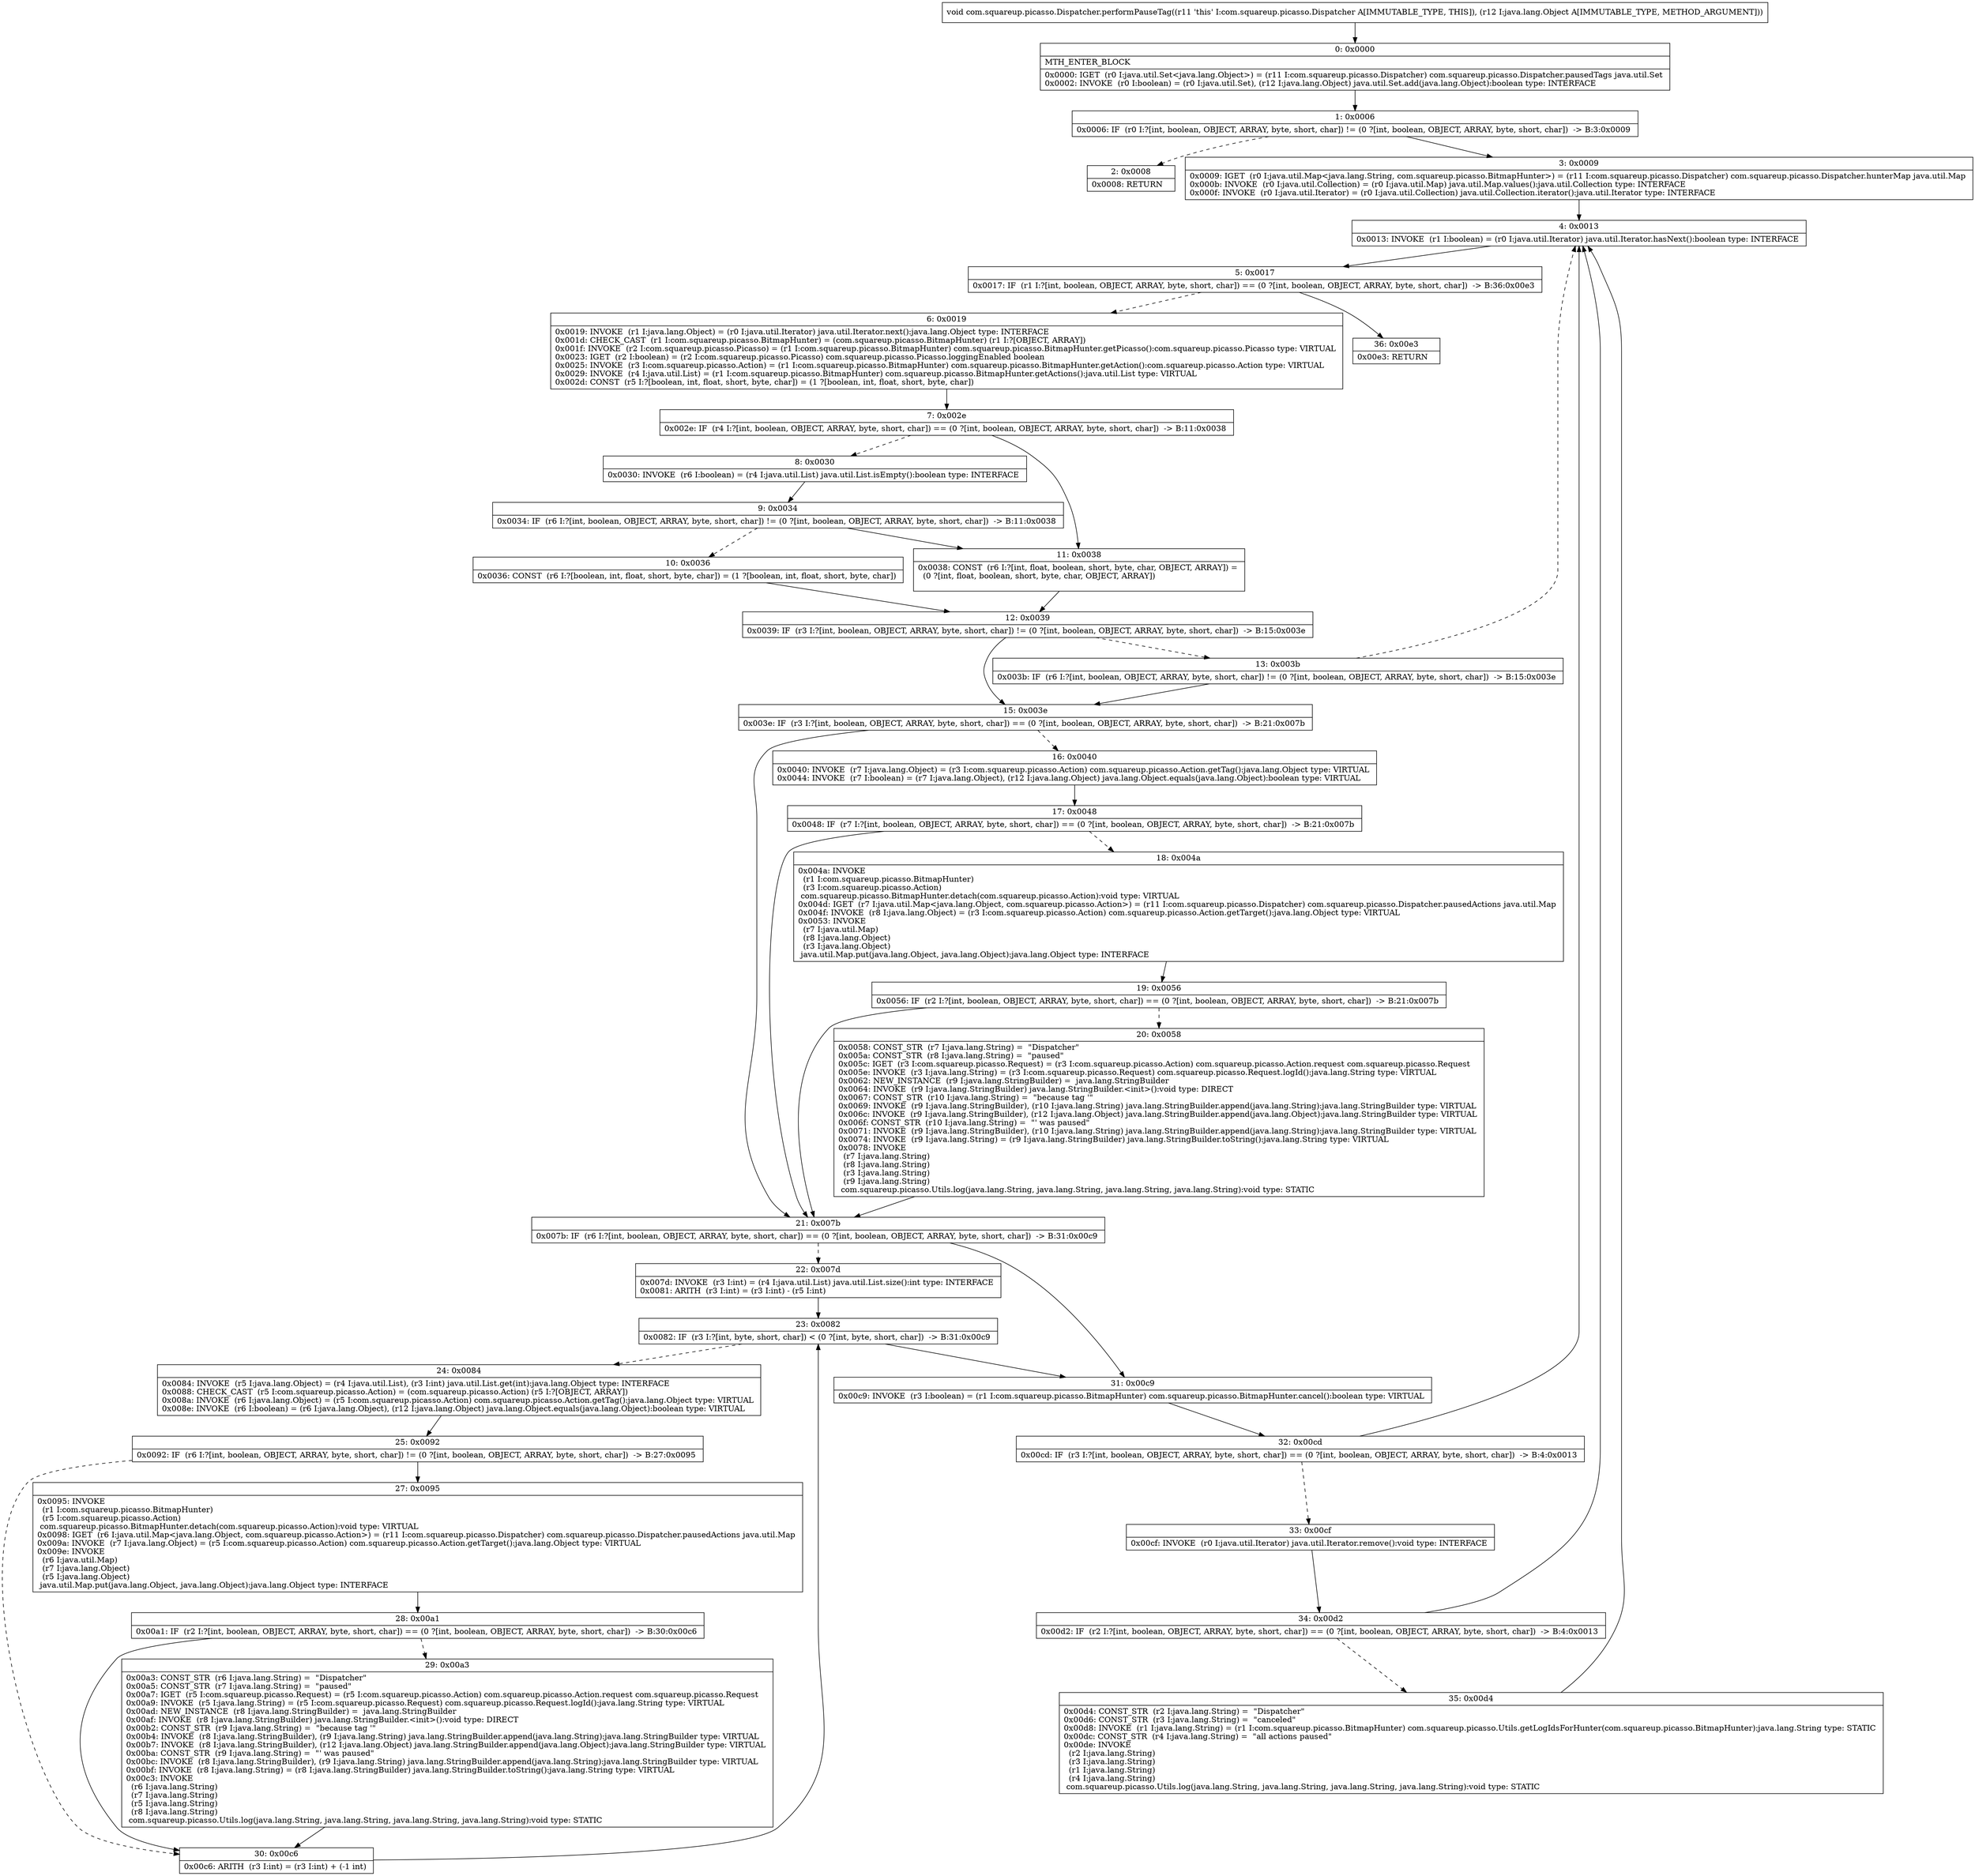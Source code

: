 digraph "CFG forcom.squareup.picasso.Dispatcher.performPauseTag(Ljava\/lang\/Object;)V" {
Node_0 [shape=record,label="{0\:\ 0x0000|MTH_ENTER_BLOCK\l|0x0000: IGET  (r0 I:java.util.Set\<java.lang.Object\>) = (r11 I:com.squareup.picasso.Dispatcher) com.squareup.picasso.Dispatcher.pausedTags java.util.Set \l0x0002: INVOKE  (r0 I:boolean) = (r0 I:java.util.Set), (r12 I:java.lang.Object) java.util.Set.add(java.lang.Object):boolean type: INTERFACE \l}"];
Node_1 [shape=record,label="{1\:\ 0x0006|0x0006: IF  (r0 I:?[int, boolean, OBJECT, ARRAY, byte, short, char]) != (0 ?[int, boolean, OBJECT, ARRAY, byte, short, char])  \-\> B:3:0x0009 \l}"];
Node_2 [shape=record,label="{2\:\ 0x0008|0x0008: RETURN   \l}"];
Node_3 [shape=record,label="{3\:\ 0x0009|0x0009: IGET  (r0 I:java.util.Map\<java.lang.String, com.squareup.picasso.BitmapHunter\>) = (r11 I:com.squareup.picasso.Dispatcher) com.squareup.picasso.Dispatcher.hunterMap java.util.Map \l0x000b: INVOKE  (r0 I:java.util.Collection) = (r0 I:java.util.Map) java.util.Map.values():java.util.Collection type: INTERFACE \l0x000f: INVOKE  (r0 I:java.util.Iterator) = (r0 I:java.util.Collection) java.util.Collection.iterator():java.util.Iterator type: INTERFACE \l}"];
Node_4 [shape=record,label="{4\:\ 0x0013|0x0013: INVOKE  (r1 I:boolean) = (r0 I:java.util.Iterator) java.util.Iterator.hasNext():boolean type: INTERFACE \l}"];
Node_5 [shape=record,label="{5\:\ 0x0017|0x0017: IF  (r1 I:?[int, boolean, OBJECT, ARRAY, byte, short, char]) == (0 ?[int, boolean, OBJECT, ARRAY, byte, short, char])  \-\> B:36:0x00e3 \l}"];
Node_6 [shape=record,label="{6\:\ 0x0019|0x0019: INVOKE  (r1 I:java.lang.Object) = (r0 I:java.util.Iterator) java.util.Iterator.next():java.lang.Object type: INTERFACE \l0x001d: CHECK_CAST  (r1 I:com.squareup.picasso.BitmapHunter) = (com.squareup.picasso.BitmapHunter) (r1 I:?[OBJECT, ARRAY]) \l0x001f: INVOKE  (r2 I:com.squareup.picasso.Picasso) = (r1 I:com.squareup.picasso.BitmapHunter) com.squareup.picasso.BitmapHunter.getPicasso():com.squareup.picasso.Picasso type: VIRTUAL \l0x0023: IGET  (r2 I:boolean) = (r2 I:com.squareup.picasso.Picasso) com.squareup.picasso.Picasso.loggingEnabled boolean \l0x0025: INVOKE  (r3 I:com.squareup.picasso.Action) = (r1 I:com.squareup.picasso.BitmapHunter) com.squareup.picasso.BitmapHunter.getAction():com.squareup.picasso.Action type: VIRTUAL \l0x0029: INVOKE  (r4 I:java.util.List) = (r1 I:com.squareup.picasso.BitmapHunter) com.squareup.picasso.BitmapHunter.getActions():java.util.List type: VIRTUAL \l0x002d: CONST  (r5 I:?[boolean, int, float, short, byte, char]) = (1 ?[boolean, int, float, short, byte, char]) \l}"];
Node_7 [shape=record,label="{7\:\ 0x002e|0x002e: IF  (r4 I:?[int, boolean, OBJECT, ARRAY, byte, short, char]) == (0 ?[int, boolean, OBJECT, ARRAY, byte, short, char])  \-\> B:11:0x0038 \l}"];
Node_8 [shape=record,label="{8\:\ 0x0030|0x0030: INVOKE  (r6 I:boolean) = (r4 I:java.util.List) java.util.List.isEmpty():boolean type: INTERFACE \l}"];
Node_9 [shape=record,label="{9\:\ 0x0034|0x0034: IF  (r6 I:?[int, boolean, OBJECT, ARRAY, byte, short, char]) != (0 ?[int, boolean, OBJECT, ARRAY, byte, short, char])  \-\> B:11:0x0038 \l}"];
Node_10 [shape=record,label="{10\:\ 0x0036|0x0036: CONST  (r6 I:?[boolean, int, float, short, byte, char]) = (1 ?[boolean, int, float, short, byte, char]) \l}"];
Node_11 [shape=record,label="{11\:\ 0x0038|0x0038: CONST  (r6 I:?[int, float, boolean, short, byte, char, OBJECT, ARRAY]) = \l  (0 ?[int, float, boolean, short, byte, char, OBJECT, ARRAY])\l \l}"];
Node_12 [shape=record,label="{12\:\ 0x0039|0x0039: IF  (r3 I:?[int, boolean, OBJECT, ARRAY, byte, short, char]) != (0 ?[int, boolean, OBJECT, ARRAY, byte, short, char])  \-\> B:15:0x003e \l}"];
Node_13 [shape=record,label="{13\:\ 0x003b|0x003b: IF  (r6 I:?[int, boolean, OBJECT, ARRAY, byte, short, char]) != (0 ?[int, boolean, OBJECT, ARRAY, byte, short, char])  \-\> B:15:0x003e \l}"];
Node_15 [shape=record,label="{15\:\ 0x003e|0x003e: IF  (r3 I:?[int, boolean, OBJECT, ARRAY, byte, short, char]) == (0 ?[int, boolean, OBJECT, ARRAY, byte, short, char])  \-\> B:21:0x007b \l}"];
Node_16 [shape=record,label="{16\:\ 0x0040|0x0040: INVOKE  (r7 I:java.lang.Object) = (r3 I:com.squareup.picasso.Action) com.squareup.picasso.Action.getTag():java.lang.Object type: VIRTUAL \l0x0044: INVOKE  (r7 I:boolean) = (r7 I:java.lang.Object), (r12 I:java.lang.Object) java.lang.Object.equals(java.lang.Object):boolean type: VIRTUAL \l}"];
Node_17 [shape=record,label="{17\:\ 0x0048|0x0048: IF  (r7 I:?[int, boolean, OBJECT, ARRAY, byte, short, char]) == (0 ?[int, boolean, OBJECT, ARRAY, byte, short, char])  \-\> B:21:0x007b \l}"];
Node_18 [shape=record,label="{18\:\ 0x004a|0x004a: INVOKE  \l  (r1 I:com.squareup.picasso.BitmapHunter)\l  (r3 I:com.squareup.picasso.Action)\l com.squareup.picasso.BitmapHunter.detach(com.squareup.picasso.Action):void type: VIRTUAL \l0x004d: IGET  (r7 I:java.util.Map\<java.lang.Object, com.squareup.picasso.Action\>) = (r11 I:com.squareup.picasso.Dispatcher) com.squareup.picasso.Dispatcher.pausedActions java.util.Map \l0x004f: INVOKE  (r8 I:java.lang.Object) = (r3 I:com.squareup.picasso.Action) com.squareup.picasso.Action.getTarget():java.lang.Object type: VIRTUAL \l0x0053: INVOKE  \l  (r7 I:java.util.Map)\l  (r8 I:java.lang.Object)\l  (r3 I:java.lang.Object)\l java.util.Map.put(java.lang.Object, java.lang.Object):java.lang.Object type: INTERFACE \l}"];
Node_19 [shape=record,label="{19\:\ 0x0056|0x0056: IF  (r2 I:?[int, boolean, OBJECT, ARRAY, byte, short, char]) == (0 ?[int, boolean, OBJECT, ARRAY, byte, short, char])  \-\> B:21:0x007b \l}"];
Node_20 [shape=record,label="{20\:\ 0x0058|0x0058: CONST_STR  (r7 I:java.lang.String) =  \"Dispatcher\" \l0x005a: CONST_STR  (r8 I:java.lang.String) =  \"paused\" \l0x005c: IGET  (r3 I:com.squareup.picasso.Request) = (r3 I:com.squareup.picasso.Action) com.squareup.picasso.Action.request com.squareup.picasso.Request \l0x005e: INVOKE  (r3 I:java.lang.String) = (r3 I:com.squareup.picasso.Request) com.squareup.picasso.Request.logId():java.lang.String type: VIRTUAL \l0x0062: NEW_INSTANCE  (r9 I:java.lang.StringBuilder) =  java.lang.StringBuilder \l0x0064: INVOKE  (r9 I:java.lang.StringBuilder) java.lang.StringBuilder.\<init\>():void type: DIRECT \l0x0067: CONST_STR  (r10 I:java.lang.String) =  \"because tag '\" \l0x0069: INVOKE  (r9 I:java.lang.StringBuilder), (r10 I:java.lang.String) java.lang.StringBuilder.append(java.lang.String):java.lang.StringBuilder type: VIRTUAL \l0x006c: INVOKE  (r9 I:java.lang.StringBuilder), (r12 I:java.lang.Object) java.lang.StringBuilder.append(java.lang.Object):java.lang.StringBuilder type: VIRTUAL \l0x006f: CONST_STR  (r10 I:java.lang.String) =  \"' was paused\" \l0x0071: INVOKE  (r9 I:java.lang.StringBuilder), (r10 I:java.lang.String) java.lang.StringBuilder.append(java.lang.String):java.lang.StringBuilder type: VIRTUAL \l0x0074: INVOKE  (r9 I:java.lang.String) = (r9 I:java.lang.StringBuilder) java.lang.StringBuilder.toString():java.lang.String type: VIRTUAL \l0x0078: INVOKE  \l  (r7 I:java.lang.String)\l  (r8 I:java.lang.String)\l  (r3 I:java.lang.String)\l  (r9 I:java.lang.String)\l com.squareup.picasso.Utils.log(java.lang.String, java.lang.String, java.lang.String, java.lang.String):void type: STATIC \l}"];
Node_21 [shape=record,label="{21\:\ 0x007b|0x007b: IF  (r6 I:?[int, boolean, OBJECT, ARRAY, byte, short, char]) == (0 ?[int, boolean, OBJECT, ARRAY, byte, short, char])  \-\> B:31:0x00c9 \l}"];
Node_22 [shape=record,label="{22\:\ 0x007d|0x007d: INVOKE  (r3 I:int) = (r4 I:java.util.List) java.util.List.size():int type: INTERFACE \l0x0081: ARITH  (r3 I:int) = (r3 I:int) \- (r5 I:int) \l}"];
Node_23 [shape=record,label="{23\:\ 0x0082|0x0082: IF  (r3 I:?[int, byte, short, char]) \< (0 ?[int, byte, short, char])  \-\> B:31:0x00c9 \l}"];
Node_24 [shape=record,label="{24\:\ 0x0084|0x0084: INVOKE  (r5 I:java.lang.Object) = (r4 I:java.util.List), (r3 I:int) java.util.List.get(int):java.lang.Object type: INTERFACE \l0x0088: CHECK_CAST  (r5 I:com.squareup.picasso.Action) = (com.squareup.picasso.Action) (r5 I:?[OBJECT, ARRAY]) \l0x008a: INVOKE  (r6 I:java.lang.Object) = (r5 I:com.squareup.picasso.Action) com.squareup.picasso.Action.getTag():java.lang.Object type: VIRTUAL \l0x008e: INVOKE  (r6 I:boolean) = (r6 I:java.lang.Object), (r12 I:java.lang.Object) java.lang.Object.equals(java.lang.Object):boolean type: VIRTUAL \l}"];
Node_25 [shape=record,label="{25\:\ 0x0092|0x0092: IF  (r6 I:?[int, boolean, OBJECT, ARRAY, byte, short, char]) != (0 ?[int, boolean, OBJECT, ARRAY, byte, short, char])  \-\> B:27:0x0095 \l}"];
Node_27 [shape=record,label="{27\:\ 0x0095|0x0095: INVOKE  \l  (r1 I:com.squareup.picasso.BitmapHunter)\l  (r5 I:com.squareup.picasso.Action)\l com.squareup.picasso.BitmapHunter.detach(com.squareup.picasso.Action):void type: VIRTUAL \l0x0098: IGET  (r6 I:java.util.Map\<java.lang.Object, com.squareup.picasso.Action\>) = (r11 I:com.squareup.picasso.Dispatcher) com.squareup.picasso.Dispatcher.pausedActions java.util.Map \l0x009a: INVOKE  (r7 I:java.lang.Object) = (r5 I:com.squareup.picasso.Action) com.squareup.picasso.Action.getTarget():java.lang.Object type: VIRTUAL \l0x009e: INVOKE  \l  (r6 I:java.util.Map)\l  (r7 I:java.lang.Object)\l  (r5 I:java.lang.Object)\l java.util.Map.put(java.lang.Object, java.lang.Object):java.lang.Object type: INTERFACE \l}"];
Node_28 [shape=record,label="{28\:\ 0x00a1|0x00a1: IF  (r2 I:?[int, boolean, OBJECT, ARRAY, byte, short, char]) == (0 ?[int, boolean, OBJECT, ARRAY, byte, short, char])  \-\> B:30:0x00c6 \l}"];
Node_29 [shape=record,label="{29\:\ 0x00a3|0x00a3: CONST_STR  (r6 I:java.lang.String) =  \"Dispatcher\" \l0x00a5: CONST_STR  (r7 I:java.lang.String) =  \"paused\" \l0x00a7: IGET  (r5 I:com.squareup.picasso.Request) = (r5 I:com.squareup.picasso.Action) com.squareup.picasso.Action.request com.squareup.picasso.Request \l0x00a9: INVOKE  (r5 I:java.lang.String) = (r5 I:com.squareup.picasso.Request) com.squareup.picasso.Request.logId():java.lang.String type: VIRTUAL \l0x00ad: NEW_INSTANCE  (r8 I:java.lang.StringBuilder) =  java.lang.StringBuilder \l0x00af: INVOKE  (r8 I:java.lang.StringBuilder) java.lang.StringBuilder.\<init\>():void type: DIRECT \l0x00b2: CONST_STR  (r9 I:java.lang.String) =  \"because tag '\" \l0x00b4: INVOKE  (r8 I:java.lang.StringBuilder), (r9 I:java.lang.String) java.lang.StringBuilder.append(java.lang.String):java.lang.StringBuilder type: VIRTUAL \l0x00b7: INVOKE  (r8 I:java.lang.StringBuilder), (r12 I:java.lang.Object) java.lang.StringBuilder.append(java.lang.Object):java.lang.StringBuilder type: VIRTUAL \l0x00ba: CONST_STR  (r9 I:java.lang.String) =  \"' was paused\" \l0x00bc: INVOKE  (r8 I:java.lang.StringBuilder), (r9 I:java.lang.String) java.lang.StringBuilder.append(java.lang.String):java.lang.StringBuilder type: VIRTUAL \l0x00bf: INVOKE  (r8 I:java.lang.String) = (r8 I:java.lang.StringBuilder) java.lang.StringBuilder.toString():java.lang.String type: VIRTUAL \l0x00c3: INVOKE  \l  (r6 I:java.lang.String)\l  (r7 I:java.lang.String)\l  (r5 I:java.lang.String)\l  (r8 I:java.lang.String)\l com.squareup.picasso.Utils.log(java.lang.String, java.lang.String, java.lang.String, java.lang.String):void type: STATIC \l}"];
Node_30 [shape=record,label="{30\:\ 0x00c6|0x00c6: ARITH  (r3 I:int) = (r3 I:int) + (\-1 int) \l}"];
Node_31 [shape=record,label="{31\:\ 0x00c9|0x00c9: INVOKE  (r3 I:boolean) = (r1 I:com.squareup.picasso.BitmapHunter) com.squareup.picasso.BitmapHunter.cancel():boolean type: VIRTUAL \l}"];
Node_32 [shape=record,label="{32\:\ 0x00cd|0x00cd: IF  (r3 I:?[int, boolean, OBJECT, ARRAY, byte, short, char]) == (0 ?[int, boolean, OBJECT, ARRAY, byte, short, char])  \-\> B:4:0x0013 \l}"];
Node_33 [shape=record,label="{33\:\ 0x00cf|0x00cf: INVOKE  (r0 I:java.util.Iterator) java.util.Iterator.remove():void type: INTERFACE \l}"];
Node_34 [shape=record,label="{34\:\ 0x00d2|0x00d2: IF  (r2 I:?[int, boolean, OBJECT, ARRAY, byte, short, char]) == (0 ?[int, boolean, OBJECT, ARRAY, byte, short, char])  \-\> B:4:0x0013 \l}"];
Node_35 [shape=record,label="{35\:\ 0x00d4|0x00d4: CONST_STR  (r2 I:java.lang.String) =  \"Dispatcher\" \l0x00d6: CONST_STR  (r3 I:java.lang.String) =  \"canceled\" \l0x00d8: INVOKE  (r1 I:java.lang.String) = (r1 I:com.squareup.picasso.BitmapHunter) com.squareup.picasso.Utils.getLogIdsForHunter(com.squareup.picasso.BitmapHunter):java.lang.String type: STATIC \l0x00dc: CONST_STR  (r4 I:java.lang.String) =  \"all actions paused\" \l0x00de: INVOKE  \l  (r2 I:java.lang.String)\l  (r3 I:java.lang.String)\l  (r1 I:java.lang.String)\l  (r4 I:java.lang.String)\l com.squareup.picasso.Utils.log(java.lang.String, java.lang.String, java.lang.String, java.lang.String):void type: STATIC \l}"];
Node_36 [shape=record,label="{36\:\ 0x00e3|0x00e3: RETURN   \l}"];
MethodNode[shape=record,label="{void com.squareup.picasso.Dispatcher.performPauseTag((r11 'this' I:com.squareup.picasso.Dispatcher A[IMMUTABLE_TYPE, THIS]), (r12 I:java.lang.Object A[IMMUTABLE_TYPE, METHOD_ARGUMENT])) }"];
MethodNode -> Node_0;
Node_0 -> Node_1;
Node_1 -> Node_2[style=dashed];
Node_1 -> Node_3;
Node_3 -> Node_4;
Node_4 -> Node_5;
Node_5 -> Node_6[style=dashed];
Node_5 -> Node_36;
Node_6 -> Node_7;
Node_7 -> Node_8[style=dashed];
Node_7 -> Node_11;
Node_8 -> Node_9;
Node_9 -> Node_10[style=dashed];
Node_9 -> Node_11;
Node_10 -> Node_12;
Node_11 -> Node_12;
Node_12 -> Node_13[style=dashed];
Node_12 -> Node_15;
Node_13 -> Node_15;
Node_13 -> Node_4[style=dashed];
Node_15 -> Node_16[style=dashed];
Node_15 -> Node_21;
Node_16 -> Node_17;
Node_17 -> Node_18[style=dashed];
Node_17 -> Node_21;
Node_18 -> Node_19;
Node_19 -> Node_20[style=dashed];
Node_19 -> Node_21;
Node_20 -> Node_21;
Node_21 -> Node_22[style=dashed];
Node_21 -> Node_31;
Node_22 -> Node_23;
Node_23 -> Node_24[style=dashed];
Node_23 -> Node_31;
Node_24 -> Node_25;
Node_25 -> Node_27;
Node_25 -> Node_30[style=dashed];
Node_27 -> Node_28;
Node_28 -> Node_29[style=dashed];
Node_28 -> Node_30;
Node_29 -> Node_30;
Node_30 -> Node_23;
Node_31 -> Node_32;
Node_32 -> Node_4;
Node_32 -> Node_33[style=dashed];
Node_33 -> Node_34;
Node_34 -> Node_4;
Node_34 -> Node_35[style=dashed];
Node_35 -> Node_4;
}

